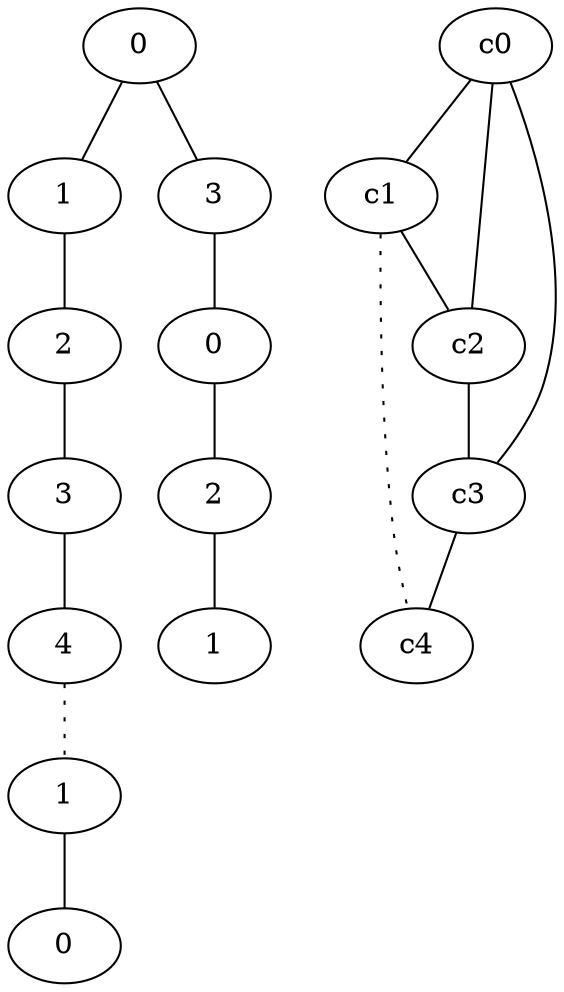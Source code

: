 graph {
a0[label=0];
a1[label=1];
a2[label=2];
a3[label=3];
a4[label=4];
a5[label=1];
a6[label=0];
a7[label=3];
a8[label=0];
a9[label=2];
a10[label=1];
a0 -- a1;
a0 -- a7;
a1 -- a2;
a2 -- a3;
a3 -- a4;
a4 -- a5 [style=dotted];
a5 -- a6;
a7 -- a8;
a8 -- a9;
a9 -- a10;
c0 -- c1;
c0 -- c2;
c0 -- c3;
c1 -- c2;
c1 -- c4 [style=dotted];
c2 -- c3;
c3 -- c4;
}
